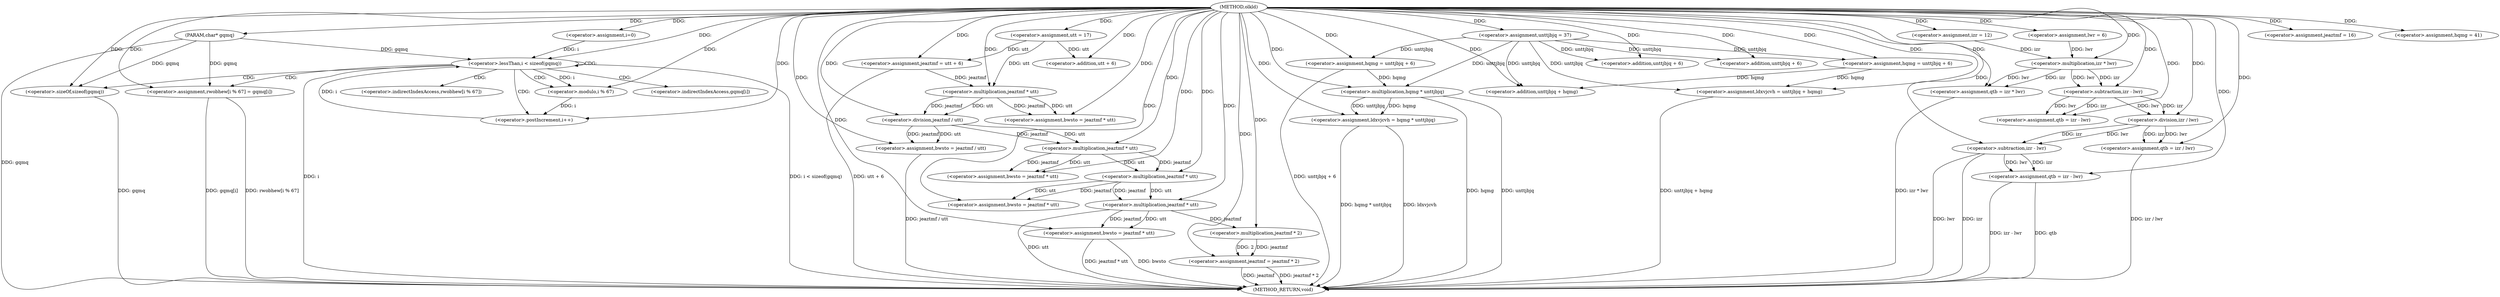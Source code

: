 digraph olkld {  
"1106804644423453184" [label = "(METHOD,olkld)" ]
"1106804644423453311" [label = "(METHOD_RETURN,void)" ]
"1106804644423453185" [label = "(PARAM,char* gqmq)" ]
"1106804644423453188" [label = "(<operator>.assignment,jeaztmf = 16)" ]
"1106804644423453192" [label = "(<operator>.assignment,hqmg = 41)" ]
"1106804644423453197" [label = "(<operator>.assignment,utt = 17)" ]
"1106804644423453201" [label = "(<operator>.assignment,unttjbjq = 37)" ]
"1106804644423453206" [label = "(<operator>.assignment,i=0)" ]
"1106804644423453209" [label = "(<operator>.lessThan,i < sizeof(gqmq))" ]
"1106804644423453211" [label = "(<operator>.sizeOf,sizeof(gqmq))" ]
"1106804644423453213" [label = "(<operator>.postIncrement,i++)" ]
"1106804644423453216" [label = "(<operator>.assignment,rwobhew[i % 67] = gqmq[i])" ]
"1106804644423453219" [label = "(<operator>.modulo,i % 67)" ]
"1106804644423453227" [label = "(<operator>.assignment,hqmg = unttjbjq + 6)" ]
"1106804644423453229" [label = "(<operator>.addition,unttjbjq + 6)" ]
"1106804644423453232" [label = "(<operator>.assignment,jeaztmf = utt + 6)" ]
"1106804644423453234" [label = "(<operator>.addition,utt + 6)" ]
"1106804644423453237" [label = "(<operator>.assignment,bwsto = jeaztmf * utt)" ]
"1106804644423453239" [label = "(<operator>.multiplication,jeaztmf * utt)" ]
"1106804644423453242" [label = "(<operator>.assignment,bwsto = jeaztmf / utt)" ]
"1106804644423453244" [label = "(<operator>.division,jeaztmf / utt)" ]
"1106804644423453248" [label = "(<operator>.assignment,izr = 12)" ]
"1106804644423453251" [label = "(<operator>.assignment,ldxvjcvh = unttjbjq + hqmg)" ]
"1106804644423453253" [label = "(<operator>.addition,unttjbjq + hqmg)" ]
"1106804644423453256" [label = "(<operator>.assignment,bwsto = jeaztmf * utt)" ]
"1106804644423453258" [label = "(<operator>.multiplication,jeaztmf * utt)" ]
"1106804644423453261" [label = "(<operator>.assignment,hqmg = unttjbjq + 6)" ]
"1106804644423453263" [label = "(<operator>.addition,unttjbjq + 6)" ]
"1106804644423453266" [label = "(<operator>.assignment,bwsto = jeaztmf * utt)" ]
"1106804644423453268" [label = "(<operator>.multiplication,jeaztmf * utt)" ]
"1106804644423453272" [label = "(<operator>.assignment,lwr = 6)" ]
"1106804644423453275" [label = "(<operator>.assignment,ldxvjcvh = hqmg * unttjbjq)" ]
"1106804644423453277" [label = "(<operator>.multiplication,hqmg * unttjbjq)" ]
"1106804644423453280" [label = "(<operator>.assignment,bwsto = jeaztmf * utt)" ]
"1106804644423453282" [label = "(<operator>.multiplication,jeaztmf * utt)" ]
"1106804644423453286" [label = "(<operator>.assignment,jeaztmf = jeaztmf * 2)" ]
"1106804644423453288" [label = "(<operator>.multiplication,jeaztmf * 2)" ]
"1106804644423453291" [label = "(<operator>.assignment,qtb = izr * lwr)" ]
"1106804644423453293" [label = "(<operator>.multiplication,izr * lwr)" ]
"1106804644423453296" [label = "(<operator>.assignment,qtb = izr - lwr)" ]
"1106804644423453298" [label = "(<operator>.subtraction,izr - lwr)" ]
"1106804644423453301" [label = "(<operator>.assignment,qtb = izr / lwr)" ]
"1106804644423453303" [label = "(<operator>.division,izr / lwr)" ]
"1106804644423453306" [label = "(<operator>.assignment,qtb = izr - lwr)" ]
"1106804644423453308" [label = "(<operator>.subtraction,izr - lwr)" ]
"1106804644423453217" [label = "(<operator>.indirectIndexAccess,rwobhew[i % 67])" ]
"1106804644423453222" [label = "(<operator>.indirectIndexAccess,gqmq[i])" ]
  "1106804644423453282" -> "1106804644423453311"  [ label = "DDG: utt"] 
  "1106804644423453277" -> "1106804644423453311"  [ label = "DDG: hqmg"] 
  "1106804644423453306" -> "1106804644423453311"  [ label = "DDG: izr - lwr"] 
  "1106804644423453275" -> "1106804644423453311"  [ label = "DDG: hqmg * unttjbjq"] 
  "1106804644423453185" -> "1106804644423453311"  [ label = "DDG: gqmq"] 
  "1106804644423453275" -> "1106804644423453311"  [ label = "DDG: ldxvjcvh"] 
  "1106804644423453301" -> "1106804644423453311"  [ label = "DDG: izr / lwr"] 
  "1106804644423453291" -> "1106804644423453311"  [ label = "DDG: izr * lwr"] 
  "1106804644423453280" -> "1106804644423453311"  [ label = "DDG: jeaztmf * utt"] 
  "1106804644423453216" -> "1106804644423453311"  [ label = "DDG: rwobhew[i % 67]"] 
  "1106804644423453280" -> "1106804644423453311"  [ label = "DDG: bwsto"] 
  "1106804644423453261" -> "1106804644423453311"  [ label = "DDG: unttjbjq + 6"] 
  "1106804644423453306" -> "1106804644423453311"  [ label = "DDG: qtb"] 
  "1106804644423453286" -> "1106804644423453311"  [ label = "DDG: jeaztmf * 2"] 
  "1106804644423453308" -> "1106804644423453311"  [ label = "DDG: izr"] 
  "1106804644423453286" -> "1106804644423453311"  [ label = "DDG: jeaztmf"] 
  "1106804644423453216" -> "1106804644423453311"  [ label = "DDG: gqmq[i]"] 
  "1106804644423453211" -> "1106804644423453311"  [ label = "DDG: gqmq"] 
  "1106804644423453209" -> "1106804644423453311"  [ label = "DDG: i < sizeof(gqmq)"] 
  "1106804644423453232" -> "1106804644423453311"  [ label = "DDG: utt + 6"] 
  "1106804644423453209" -> "1106804644423453311"  [ label = "DDG: i"] 
  "1106804644423453308" -> "1106804644423453311"  [ label = "DDG: lwr"] 
  "1106804644423453251" -> "1106804644423453311"  [ label = "DDG: unttjbjq + hqmg"] 
  "1106804644423453242" -> "1106804644423453311"  [ label = "DDG: jeaztmf / utt"] 
  "1106804644423453277" -> "1106804644423453311"  [ label = "DDG: unttjbjq"] 
  "1106804644423453184" -> "1106804644423453185"  [ label = "DDG: "] 
  "1106804644423453184" -> "1106804644423453188"  [ label = "DDG: "] 
  "1106804644423453184" -> "1106804644423453192"  [ label = "DDG: "] 
  "1106804644423453184" -> "1106804644423453197"  [ label = "DDG: "] 
  "1106804644423453184" -> "1106804644423453201"  [ label = "DDG: "] 
  "1106804644423453184" -> "1106804644423453206"  [ label = "DDG: "] 
  "1106804644423453206" -> "1106804644423453209"  [ label = "DDG: i"] 
  "1106804644423453213" -> "1106804644423453209"  [ label = "DDG: i"] 
  "1106804644423453184" -> "1106804644423453209"  [ label = "DDG: "] 
  "1106804644423453185" -> "1106804644423453209"  [ label = "DDG: gqmq"] 
  "1106804644423453185" -> "1106804644423453211"  [ label = "DDG: gqmq"] 
  "1106804644423453184" -> "1106804644423453211"  [ label = "DDG: "] 
  "1106804644423453219" -> "1106804644423453213"  [ label = "DDG: i"] 
  "1106804644423453184" -> "1106804644423453213"  [ label = "DDG: "] 
  "1106804644423453185" -> "1106804644423453216"  [ label = "DDG: gqmq"] 
  "1106804644423453184" -> "1106804644423453216"  [ label = "DDG: "] 
  "1106804644423453209" -> "1106804644423453219"  [ label = "DDG: i"] 
  "1106804644423453184" -> "1106804644423453219"  [ label = "DDG: "] 
  "1106804644423453201" -> "1106804644423453227"  [ label = "DDG: unttjbjq"] 
  "1106804644423453184" -> "1106804644423453227"  [ label = "DDG: "] 
  "1106804644423453201" -> "1106804644423453229"  [ label = "DDG: unttjbjq"] 
  "1106804644423453184" -> "1106804644423453229"  [ label = "DDG: "] 
  "1106804644423453197" -> "1106804644423453232"  [ label = "DDG: utt"] 
  "1106804644423453184" -> "1106804644423453232"  [ label = "DDG: "] 
  "1106804644423453197" -> "1106804644423453234"  [ label = "DDG: utt"] 
  "1106804644423453184" -> "1106804644423453234"  [ label = "DDG: "] 
  "1106804644423453239" -> "1106804644423453237"  [ label = "DDG: jeaztmf"] 
  "1106804644423453239" -> "1106804644423453237"  [ label = "DDG: utt"] 
  "1106804644423453184" -> "1106804644423453237"  [ label = "DDG: "] 
  "1106804644423453232" -> "1106804644423453239"  [ label = "DDG: jeaztmf"] 
  "1106804644423453184" -> "1106804644423453239"  [ label = "DDG: "] 
  "1106804644423453197" -> "1106804644423453239"  [ label = "DDG: utt"] 
  "1106804644423453244" -> "1106804644423453242"  [ label = "DDG: jeaztmf"] 
  "1106804644423453244" -> "1106804644423453242"  [ label = "DDG: utt"] 
  "1106804644423453184" -> "1106804644423453242"  [ label = "DDG: "] 
  "1106804644423453239" -> "1106804644423453244"  [ label = "DDG: jeaztmf"] 
  "1106804644423453184" -> "1106804644423453244"  [ label = "DDG: "] 
  "1106804644423453239" -> "1106804644423453244"  [ label = "DDG: utt"] 
  "1106804644423453184" -> "1106804644423453248"  [ label = "DDG: "] 
  "1106804644423453184" -> "1106804644423453251"  [ label = "DDG: "] 
  "1106804644423453201" -> "1106804644423453251"  [ label = "DDG: unttjbjq"] 
  "1106804644423453227" -> "1106804644423453251"  [ label = "DDG: hqmg"] 
  "1106804644423453184" -> "1106804644423453253"  [ label = "DDG: "] 
  "1106804644423453201" -> "1106804644423453253"  [ label = "DDG: unttjbjq"] 
  "1106804644423453227" -> "1106804644423453253"  [ label = "DDG: hqmg"] 
  "1106804644423453258" -> "1106804644423453256"  [ label = "DDG: jeaztmf"] 
  "1106804644423453258" -> "1106804644423453256"  [ label = "DDG: utt"] 
  "1106804644423453184" -> "1106804644423453256"  [ label = "DDG: "] 
  "1106804644423453244" -> "1106804644423453258"  [ label = "DDG: jeaztmf"] 
  "1106804644423453184" -> "1106804644423453258"  [ label = "DDG: "] 
  "1106804644423453244" -> "1106804644423453258"  [ label = "DDG: utt"] 
  "1106804644423453184" -> "1106804644423453261"  [ label = "DDG: "] 
  "1106804644423453201" -> "1106804644423453261"  [ label = "DDG: unttjbjq"] 
  "1106804644423453184" -> "1106804644423453263"  [ label = "DDG: "] 
  "1106804644423453201" -> "1106804644423453263"  [ label = "DDG: unttjbjq"] 
  "1106804644423453268" -> "1106804644423453266"  [ label = "DDG: jeaztmf"] 
  "1106804644423453268" -> "1106804644423453266"  [ label = "DDG: utt"] 
  "1106804644423453184" -> "1106804644423453266"  [ label = "DDG: "] 
  "1106804644423453258" -> "1106804644423453268"  [ label = "DDG: jeaztmf"] 
  "1106804644423453184" -> "1106804644423453268"  [ label = "DDG: "] 
  "1106804644423453258" -> "1106804644423453268"  [ label = "DDG: utt"] 
  "1106804644423453184" -> "1106804644423453272"  [ label = "DDG: "] 
  "1106804644423453277" -> "1106804644423453275"  [ label = "DDG: hqmg"] 
  "1106804644423453277" -> "1106804644423453275"  [ label = "DDG: unttjbjq"] 
  "1106804644423453184" -> "1106804644423453275"  [ label = "DDG: "] 
  "1106804644423453261" -> "1106804644423453277"  [ label = "DDG: hqmg"] 
  "1106804644423453184" -> "1106804644423453277"  [ label = "DDG: "] 
  "1106804644423453201" -> "1106804644423453277"  [ label = "DDG: unttjbjq"] 
  "1106804644423453282" -> "1106804644423453280"  [ label = "DDG: jeaztmf"] 
  "1106804644423453282" -> "1106804644423453280"  [ label = "DDG: utt"] 
  "1106804644423453184" -> "1106804644423453280"  [ label = "DDG: "] 
  "1106804644423453268" -> "1106804644423453282"  [ label = "DDG: jeaztmf"] 
  "1106804644423453184" -> "1106804644423453282"  [ label = "DDG: "] 
  "1106804644423453268" -> "1106804644423453282"  [ label = "DDG: utt"] 
  "1106804644423453288" -> "1106804644423453286"  [ label = "DDG: jeaztmf"] 
  "1106804644423453288" -> "1106804644423453286"  [ label = "DDG: 2"] 
  "1106804644423453184" -> "1106804644423453286"  [ label = "DDG: "] 
  "1106804644423453282" -> "1106804644423453288"  [ label = "DDG: jeaztmf"] 
  "1106804644423453184" -> "1106804644423453288"  [ label = "DDG: "] 
  "1106804644423453293" -> "1106804644423453291"  [ label = "DDG: izr"] 
  "1106804644423453293" -> "1106804644423453291"  [ label = "DDG: lwr"] 
  "1106804644423453184" -> "1106804644423453291"  [ label = "DDG: "] 
  "1106804644423453248" -> "1106804644423453293"  [ label = "DDG: izr"] 
  "1106804644423453184" -> "1106804644423453293"  [ label = "DDG: "] 
  "1106804644423453272" -> "1106804644423453293"  [ label = "DDG: lwr"] 
  "1106804644423453298" -> "1106804644423453296"  [ label = "DDG: izr"] 
  "1106804644423453298" -> "1106804644423453296"  [ label = "DDG: lwr"] 
  "1106804644423453184" -> "1106804644423453296"  [ label = "DDG: "] 
  "1106804644423453293" -> "1106804644423453298"  [ label = "DDG: izr"] 
  "1106804644423453184" -> "1106804644423453298"  [ label = "DDG: "] 
  "1106804644423453293" -> "1106804644423453298"  [ label = "DDG: lwr"] 
  "1106804644423453303" -> "1106804644423453301"  [ label = "DDG: izr"] 
  "1106804644423453303" -> "1106804644423453301"  [ label = "DDG: lwr"] 
  "1106804644423453184" -> "1106804644423453301"  [ label = "DDG: "] 
  "1106804644423453298" -> "1106804644423453303"  [ label = "DDG: izr"] 
  "1106804644423453184" -> "1106804644423453303"  [ label = "DDG: "] 
  "1106804644423453298" -> "1106804644423453303"  [ label = "DDG: lwr"] 
  "1106804644423453308" -> "1106804644423453306"  [ label = "DDG: izr"] 
  "1106804644423453308" -> "1106804644423453306"  [ label = "DDG: lwr"] 
  "1106804644423453184" -> "1106804644423453306"  [ label = "DDG: "] 
  "1106804644423453303" -> "1106804644423453308"  [ label = "DDG: izr"] 
  "1106804644423453184" -> "1106804644423453308"  [ label = "DDG: "] 
  "1106804644423453303" -> "1106804644423453308"  [ label = "DDG: lwr"] 
  "1106804644423453209" -> "1106804644423453213"  [ label = "CDG: "] 
  "1106804644423453209" -> "1106804644423453209"  [ label = "CDG: "] 
  "1106804644423453209" -> "1106804644423453211"  [ label = "CDG: "] 
  "1106804644423453209" -> "1106804644423453222"  [ label = "CDG: "] 
  "1106804644423453209" -> "1106804644423453217"  [ label = "CDG: "] 
  "1106804644423453209" -> "1106804644423453216"  [ label = "CDG: "] 
  "1106804644423453209" -> "1106804644423453219"  [ label = "CDG: "] 
}
